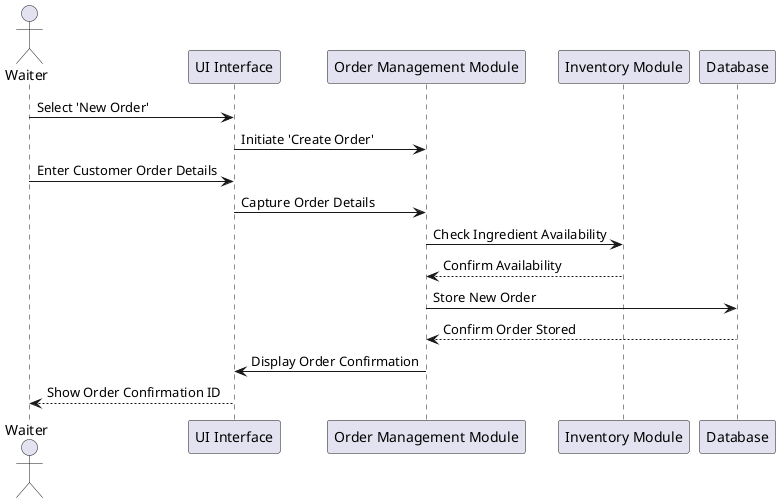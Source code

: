 @startuml
actor Waiter
participant "UI Interface" as UI
participant "Order Management Module" as OrderModule
participant "Inventory Module" as Inventory
participant "Database" as DB

Waiter -> UI : Select 'New Order'
UI -> OrderModule : Initiate 'Create Order'
Waiter -> UI : Enter Customer Order Details
UI -> OrderModule : Capture Order Details
OrderModule -> Inventory : Check Ingredient Availability
Inventory --> OrderModule : Confirm Availability
OrderModule -> DB : Store New Order
DB --> OrderModule : Confirm Order Stored
OrderModule -> UI : Display Order Confirmation
UI --> Waiter : Show Order Confirmation ID

@enduml